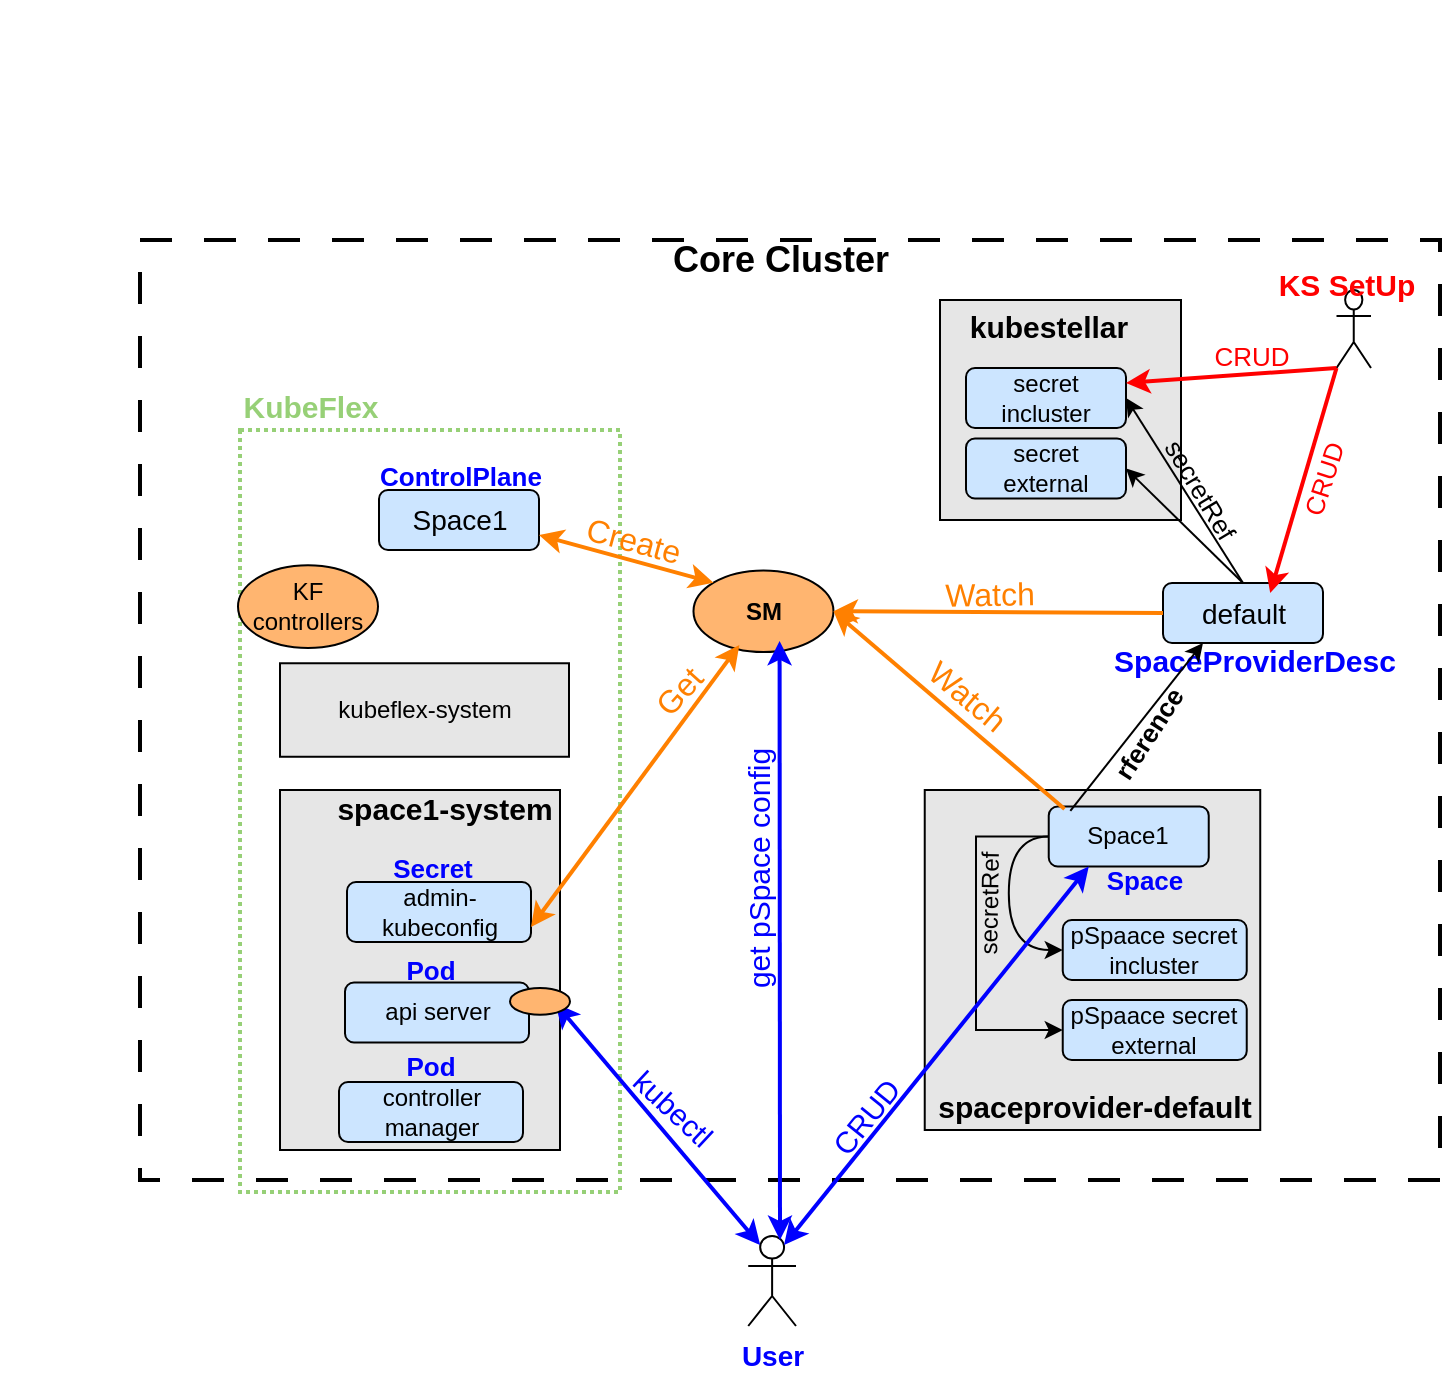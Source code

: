 <mxfile>
    <diagram name="KS-SF-KF" id="Qh9ZCA5JhfLbhYK4Iaf5">
        <mxGraphModel dx="766" dy="375" grid="1" gridSize="10" guides="1" tooltips="1" connect="1" arrows="1" fold="1" page="1" pageScale="1" pageWidth="850" pageHeight="1100" background="none" backgroundImage="{&quot;src&quot;:&quot;data:page/id,_mvX0qH5zpSdOnWvfO0N&quot;}" math="0" shadow="0">
            <root>
                <mxCell id="0"/>
                <mxCell id="1" parent="0"/>
                <mxCell id="gDVnOXoxCM_DJyfiAUOH-1" value="" style="whiteSpace=wrap;html=1;fillColor=none;strokeWidth=2;dashed=1;dashPattern=8 8;" parent="1" vertex="1">
                    <mxGeometry x="70" y="120" width="650" height="470" as="geometry"/>
                </mxCell>
                <mxCell id="KfB7gppa0Ach2GWZeGnR-110" value="" style="whiteSpace=wrap;html=1;fillColor=none;strokeWidth=2;dashed=1;dashPattern=1 1;strokeColor=#97D077;" parent="1" vertex="1">
                    <mxGeometry x="120" y="215" width="190" height="381" as="geometry"/>
                </mxCell>
                <mxCell id="gDVnOXoxCM_DJyfiAUOH-19" value="&lt;font style=&quot;font-size: 18px;&quot;&gt;Core Cluster&lt;/font&gt;" style="text;strokeColor=none;fillColor=none;html=1;fontSize=18;fontStyle=1;verticalAlign=middle;align=center;" parent="1" vertex="1">
                    <mxGeometry x="340" y="110" width="100" height="40" as="geometry"/>
                </mxCell>
                <mxCell id="KfB7gppa0Ach2GWZeGnR-1" value="" style="whiteSpace=wrap;html=1;fillColor=#E6E6E6;gradientColor=none;" parent="1" vertex="1">
                    <mxGeometry x="470" y="150" width="120.5" height="110" as="geometry"/>
                </mxCell>
                <mxCell id="KfB7gppa0Ach2GWZeGnR-2" value="&lt;font style=&quot;font-size: 15px;&quot;&gt;kubestellar&lt;/font&gt;" style="text;strokeColor=none;fillColor=none;html=1;fontSize=15;fontStyle=1;verticalAlign=middle;align=center;" parent="1" vertex="1">
                    <mxGeometry x="473.75" y="143" width="100" height="40" as="geometry"/>
                </mxCell>
                <mxCell id="KfB7gppa0Ach2GWZeGnR-3" value="&lt;font style=&quot;font-size: 14px;&quot;&gt;default&lt;/font&gt;" style="rounded=1;whiteSpace=wrap;html=1;fillColor=#CCE5FF;" parent="1" vertex="1">
                    <mxGeometry x="581.5" y="291.5" width="80" height="30" as="geometry"/>
                </mxCell>
                <mxCell id="KfB7gppa0Ach2GWZeGnR-4" value="secret&lt;br&gt;incluster" style="rounded=1;whiteSpace=wrap;html=1;fillColor=#CCE5FF;" parent="1" vertex="1">
                    <mxGeometry x="483" y="184" width="80" height="30" as="geometry"/>
                </mxCell>
                <mxCell id="KfB7gppa0Ach2GWZeGnR-5" style="edgeStyle=none;rounded=0;orthogonalLoop=1;jettySize=auto;html=1;exitX=1;exitY=0.5;exitDx=0;exitDy=0;startArrow=classic;startFill=1;entryX=0.5;entryY=0;entryDx=0;entryDy=0;endArrow=none;endFill=0;" parent="1" source="KfB7gppa0Ach2GWZeGnR-4" target="KfB7gppa0Ach2GWZeGnR-3" edge="1">
                    <mxGeometry relative="1" as="geometry">
                        <mxPoint x="993" y="116" as="sourcePoint"/>
                        <mxPoint x="633" y="184" as="targetPoint"/>
                    </mxGeometry>
                </mxCell>
                <mxCell id="KfB7gppa0Ach2GWZeGnR-6" value="secret&lt;br&gt;external" style="rounded=1;whiteSpace=wrap;html=1;fillColor=#CCE5FF;" parent="1" vertex="1">
                    <mxGeometry x="483" y="219.25" width="80" height="30" as="geometry"/>
                </mxCell>
                <mxCell id="KfB7gppa0Ach2GWZeGnR-7" style="edgeStyle=none;rounded=0;orthogonalLoop=1;jettySize=auto;html=1;exitX=1;exitY=0.5;exitDx=0;exitDy=0;startArrow=classic;startFill=1;entryX=0.5;entryY=0;entryDx=0;entryDy=0;endArrow=none;endFill=0;" parent="1" source="KfB7gppa0Ach2GWZeGnR-6" target="KfB7gppa0Ach2GWZeGnR-3" edge="1">
                    <mxGeometry relative="1" as="geometry">
                        <mxPoint x="573" y="209" as="sourcePoint"/>
                        <mxPoint x="638" y="193" as="targetPoint"/>
                    </mxGeometry>
                </mxCell>
                <mxCell id="KfB7gppa0Ach2GWZeGnR-8" value="" style="whiteSpace=wrap;html=1;fillColor=#E6E6E6;gradientColor=none;" parent="1" vertex="1">
                    <mxGeometry x="462.37" y="395" width="167.75" height="170" as="geometry"/>
                </mxCell>
                <mxCell id="KfB7gppa0Ach2GWZeGnR-22" style="edgeStyle=orthogonalEdgeStyle;curved=1;rounded=0;orthogonalLoop=1;jettySize=auto;html=1;exitX=0;exitY=0.5;exitDx=0;exitDy=0;entryX=0;entryY=0.5;entryDx=0;entryDy=0;" parent="1" source="KfB7gppa0Ach2GWZeGnR-12" target="KfB7gppa0Ach2GWZeGnR-17" edge="1">
                    <mxGeometry relative="1" as="geometry"/>
                </mxCell>
                <mxCell id="KfB7gppa0Ach2GWZeGnR-97" style="edgeStyle=orthogonalEdgeStyle;rounded=0;orthogonalLoop=1;jettySize=auto;html=1;exitX=0;exitY=0.5;exitDx=0;exitDy=0;entryX=0;entryY=0.5;entryDx=0;entryDy=0;" parent="1" source="KfB7gppa0Ach2GWZeGnR-12" target="KfB7gppa0Ach2GWZeGnR-19" edge="1">
                    <mxGeometry relative="1" as="geometry">
                        <Array as="points">
                            <mxPoint x="488" y="418"/>
                            <mxPoint x="488" y="515"/>
                        </Array>
                    </mxGeometry>
                </mxCell>
                <mxCell id="KfB7gppa0Ach2GWZeGnR-12" value="Space1" style="rounded=1;whiteSpace=wrap;html=1;fillColor=#CCE5FF;" parent="1" vertex="1">
                    <mxGeometry x="524.37" y="403.25" width="80" height="30" as="geometry"/>
                </mxCell>
                <mxCell id="KfB7gppa0Ach2GWZeGnR-17" value="pSpaace secret&lt;br&gt;incluster" style="rounded=1;whiteSpace=wrap;html=1;fillColor=#CCE5FF;" parent="1" vertex="1">
                    <mxGeometry x="531.37" y="460" width="92" height="30" as="geometry"/>
                </mxCell>
                <mxCell id="KfB7gppa0Ach2GWZeGnR-19" value="pSpaace secret&lt;br&gt;external" style="rounded=1;whiteSpace=wrap;html=1;fillColor=#CCE5FF;" parent="1" vertex="1">
                    <mxGeometry x="531.37" y="500" width="92" height="30" as="geometry"/>
                </mxCell>
                <mxCell id="KfB7gppa0Ach2GWZeGnR-25" value="&lt;font style=&quot;font-size: 13px; font-weight: normal;&quot;&gt;secretRef&lt;/font&gt;" style="text;strokeColor=none;fillColor=none;html=1;fontSize=13;fontStyle=1;verticalAlign=middle;align=center;rotation=59;" parent="1" vertex="1">
                    <mxGeometry x="549.75" y="224.409" width="100" height="40" as="geometry"/>
                </mxCell>
                <mxCell id="KfB7gppa0Ach2GWZeGnR-34" value="&lt;font style=&quot;font-size: 15px;&quot;&gt;spaceprovider-default&lt;/font&gt;" style="text;strokeColor=none;fillColor=none;html=1;fontSize=15;fontStyle=1;verticalAlign=middle;align=center;" parent="1" vertex="1">
                    <mxGeometry x="497.37" y="533" width="100" height="40" as="geometry"/>
                </mxCell>
                <mxCell id="KfB7gppa0Ach2GWZeGnR-35" value="&lt;font color=&quot;#0000ff&quot; style=&quot;font-size: 15px;&quot;&gt;SpaceProviderDesc&lt;/font&gt;" style="text;strokeColor=none;fillColor=none;html=1;fontSize=15;fontStyle=1;verticalAlign=middle;align=center;" parent="1" vertex="1">
                    <mxGeometry x="577.37" y="310" width="100" height="40" as="geometry"/>
                </mxCell>
                <mxCell id="KfB7gppa0Ach2GWZeGnR-36" value="&lt;font style=&quot;font-size: 13px;&quot;&gt;rference&lt;br style=&quot;font-size: 13px;&quot;&gt;&lt;/font&gt;" style="text;strokeColor=none;fillColor=none;html=1;fontSize=13;fontStyle=1;verticalAlign=middle;align=center;rotation=303;" parent="1" vertex="1">
                    <mxGeometry x="524" y="347" width="100" height="40" as="geometry"/>
                </mxCell>
                <mxCell id="KfB7gppa0Ach2GWZeGnR-38" value="&lt;font color=&quot;#0000ff&quot; style=&quot;font-size: 13px;&quot;&gt;Space&lt;/font&gt;" style="text;strokeColor=none;fillColor=none;html=1;fontSize=13;fontStyle=1;verticalAlign=middle;align=center;" parent="1" vertex="1">
                    <mxGeometry x="522.62" y="420" width="99.5" height="39" as="geometry"/>
                </mxCell>
                <mxCell id="KfB7gppa0Ach2GWZeGnR-40" value="&lt;font style=&quot;font-size: 14px;&quot;&gt;Space1&lt;/font&gt;" style="rounded=1;whiteSpace=wrap;html=1;fillColor=#CCE5FF;" parent="1" vertex="1">
                    <mxGeometry x="189.5" y="245" width="80" height="30" as="geometry"/>
                </mxCell>
                <mxCell id="KfB7gppa0Ach2GWZeGnR-41" value="&lt;font color=&quot;#0000ff&quot; style=&quot;font-size: 13px;&quot;&gt;ControlPlane&lt;/font&gt;" style="text;strokeColor=none;fillColor=none;html=1;fontSize=13;fontStyle=1;verticalAlign=middle;align=center;" parent="1" vertex="1">
                    <mxGeometry x="179.5" y="218" width="100" height="40" as="geometry"/>
                </mxCell>
                <mxCell id="KfB7gppa0Ach2GWZeGnR-43" value="&lt;font style=&quot;font-size: 15px; font-weight: normal;&quot;&gt;get pSpace config&lt;/font&gt;" style="text;strokeColor=none;fillColor=none;html=1;fontSize=15;fontStyle=1;verticalAlign=middle;align=center;whiteSpace=wrap;rotation=-90;fontColor=#0000FF;" parent="1" vertex="1">
                    <mxGeometry x="304" y="414" width="150" height="40" as="geometry"/>
                </mxCell>
                <mxCell id="KfB7gppa0Ach2GWZeGnR-44" value="kubeflex-system" style="whiteSpace=wrap;html=1;fillColor=#E6E6E6;gradientColor=none;" parent="1" vertex="1">
                    <mxGeometry x="140" y="331.63" width="144.5" height="46.75" as="geometry"/>
                </mxCell>
                <mxCell id="KfB7gppa0Ach2GWZeGnR-46" value="&lt;b&gt;SM&lt;/b&gt;" style="ellipse;whiteSpace=wrap;html=1;fillColor=#FFB570;" parent="1" vertex="1">
                    <mxGeometry x="346.74" y="285.25" width="70" height="40.75" as="geometry"/>
                </mxCell>
                <mxCell id="gDVnOXoxCM_DJyfiAUOH-43" style="edgeStyle=none;rounded=0;orthogonalLoop=1;jettySize=auto;html=1;exitX=1;exitY=0.5;exitDx=0;exitDy=0;startArrow=classic;startFill=1;fillColor=#e1d5e7;strokeColor=#FF8000;strokeWidth=2;entryX=0.099;entryY=0.04;entryDx=0;entryDy=0;entryPerimeter=0;endArrow=none;endFill=0;" parent="1" source="KfB7gppa0Ach2GWZeGnR-46" target="KfB7gppa0Ach2GWZeGnR-12" edge="1">
                    <mxGeometry relative="1" as="geometry">
                        <mxPoint x="184" y="223.75" as="sourcePoint"/>
                        <mxPoint x="530" y="410" as="targetPoint"/>
                    </mxGeometry>
                </mxCell>
                <mxCell id="KfB7gppa0Ach2GWZeGnR-49" value="&lt;font color=&quot;#0000ff&quot; style=&quot;font-size: 14px;&quot;&gt;&lt;b&gt;User&lt;/b&gt;&lt;/font&gt;" style="shape=umlActor;verticalLabelPosition=bottom;verticalAlign=top;html=1;outlineConnect=0;" parent="1" vertex="1">
                    <mxGeometry x="374.12" y="618" width="23.88" height="45" as="geometry"/>
                </mxCell>
                <mxCell id="KfB7gppa0Ach2GWZeGnR-52" value="" style="whiteSpace=wrap;html=1;fillColor=#E6E6E6;gradientColor=none;" parent="1" vertex="1">
                    <mxGeometry x="140" y="395" width="140" height="180" as="geometry"/>
                </mxCell>
                <mxCell id="KfB7gppa0Ach2GWZeGnR-53" value="&lt;font style=&quot;font-size: 15px;&quot;&gt;space1-system&lt;/font&gt;" style="text;strokeColor=none;fillColor=none;html=1;fontSize=15;fontStyle=1;verticalAlign=middle;align=center;" parent="1" vertex="1">
                    <mxGeometry x="172" y="384.25" width="100" height="40" as="geometry"/>
                </mxCell>
                <mxCell id="KfB7gppa0Ach2GWZeGnR-54" style="edgeStyle=none;rounded=0;orthogonalLoop=1;jettySize=auto;html=1;startArrow=classic;startFill=1;fillColor=#e1d5e7;strokeColor=#0000FF;strokeWidth=2;entryX=0.25;entryY=1;entryDx=0;entryDy=0;exitX=0.75;exitY=0.1;exitDx=0;exitDy=0;exitPerimeter=0;" parent="1" source="KfB7gppa0Ach2GWZeGnR-49" target="KfB7gppa0Ach2GWZeGnR-12" edge="1">
                    <mxGeometry relative="1" as="geometry">
                        <mxPoint x="540" y="630" as="sourcePoint"/>
                        <mxPoint x="142" y="266" as="targetPoint"/>
                    </mxGeometry>
                </mxCell>
                <mxCell id="KfB7gppa0Ach2GWZeGnR-56" value="KF controllers" style="ellipse;whiteSpace=wrap;html=1;fillColor=#FFB570;" parent="1" vertex="1">
                    <mxGeometry x="119" y="282.62" width="70" height="41.38" as="geometry"/>
                </mxCell>
                <mxCell id="KfB7gppa0Ach2GWZeGnR-59" value="&lt;font style=&quot;font-size: 15px; font-weight: normal;&quot;&gt;kubectl&lt;/font&gt;" style="text;strokeColor=none;fillColor=none;html=1;fontSize=15;fontStyle=1;verticalAlign=middle;align=center;whiteSpace=wrap;rotation=43;fontColor=#0000FF;" parent="1" vertex="1">
                    <mxGeometry x="297" y="534" width="80" height="40" as="geometry"/>
                </mxCell>
                <mxCell id="KfB7gppa0Ach2GWZeGnR-60" style="edgeStyle=none;rounded=0;orthogonalLoop=1;jettySize=auto;html=1;startArrow=classic;startFill=1;entryX=1;entryY=0.75;entryDx=0;entryDy=0;fillColor=#e1d5e7;strokeColor=#FF8000;strokeWidth=2;exitX=0;exitY=0;exitDx=0;exitDy=0;" parent="1" source="KfB7gppa0Ach2GWZeGnR-46" target="KfB7gppa0Ach2GWZeGnR-40" edge="1">
                    <mxGeometry relative="1" as="geometry">
                        <mxPoint x="49" y="330" as="sourcePoint"/>
                        <mxPoint x="196" y="274" as="targetPoint"/>
                    </mxGeometry>
                </mxCell>
                <mxCell id="KfB7gppa0Ach2GWZeGnR-61" value="&lt;font style=&quot;font-size: 16px; font-weight: normal;&quot;&gt;Create&lt;/font&gt;" style="text;strokeColor=none;fillColor=none;html=1;fontSize=16;fontStyle=1;verticalAlign=middle;align=center;whiteSpace=wrap;rotation=15;fontColor=#FF8000;" parent="1" vertex="1">
                    <mxGeometry x="276.5" y="250.25" width="80" height="40" as="geometry"/>
                </mxCell>
                <mxCell id="KfB7gppa0Ach2GWZeGnR-62" value="admin-kubeconfig" style="rounded=1;whiteSpace=wrap;html=1;fillColor=#CCE5FF;" parent="1" vertex="1">
                    <mxGeometry x="173.5" y="441" width="92" height="30" as="geometry"/>
                </mxCell>
                <mxCell id="KfB7gppa0Ach2GWZeGnR-63" value="&lt;font color=&quot;#0000ff&quot; style=&quot;font-size: 13px;&quot;&gt;Secret&lt;/font&gt;" style="text;strokeColor=none;fillColor=none;html=1;fontSize=13;fontStyle=1;verticalAlign=middle;align=center;" parent="1" vertex="1">
                    <mxGeometry x="165.5" y="414" width="100" height="40" as="geometry"/>
                </mxCell>
                <mxCell id="KfB7gppa0Ach2GWZeGnR-65" style="edgeStyle=none;rounded=0;orthogonalLoop=1;jettySize=auto;html=1;exitX=0.328;exitY=0.913;exitDx=0;exitDy=0;startArrow=classic;startFill=1;entryX=1;entryY=0.75;entryDx=0;entryDy=0;fillColor=#e1d5e7;strokeColor=#FF8000;strokeWidth=2;exitPerimeter=0;" parent="1" source="KfB7gppa0Ach2GWZeGnR-46" target="KfB7gppa0Ach2GWZeGnR-62" edge="1">
                    <mxGeometry relative="1" as="geometry">
                        <mxPoint x="265" y="302" as="sourcePoint"/>
                        <mxPoint x="522" y="446" as="targetPoint"/>
                    </mxGeometry>
                </mxCell>
                <mxCell id="KfB7gppa0Ach2GWZeGnR-66" value="&lt;font style=&quot;font-size: 16px; font-weight: normal;&quot;&gt;Get&lt;br style=&quot;font-size: 16px;&quot;&gt;&lt;br style=&quot;font-size: 16px;&quot;&gt;&lt;/font&gt;" style="text;strokeColor=none;fillColor=none;html=1;fontSize=16;fontStyle=1;verticalAlign=middle;align=center;whiteSpace=wrap;rotation=312;fontColor=#FF8000;" parent="1" vertex="1">
                    <mxGeometry x="307" y="330" width="80" height="44.25" as="geometry"/>
                </mxCell>
                <mxCell id="KfB7gppa0Ach2GWZeGnR-78" value="&lt;span style=&quot;font-weight: 400;&quot;&gt;CRUD&lt;/span&gt;" style="text;strokeColor=none;fillColor=none;html=1;fontSize=15;fontStyle=1;verticalAlign=middle;align=center;whiteSpace=wrap;rotation=-51;fontColor=#0000FF;" parent="1" vertex="1">
                    <mxGeometry x="393" y="538.25" width="80" height="40" as="geometry"/>
                </mxCell>
                <mxCell id="KfB7gppa0Ach2GWZeGnR-80" value="" style="shape=umlActor;verticalLabelPosition=bottom;verticalAlign=top;html=1;outlineConnect=0;labelBackgroundColor=default;" parent="1" vertex="1">
                    <mxGeometry x="668.25" y="145" width="17.25" height="39" as="geometry"/>
                </mxCell>
                <mxCell id="KfB7gppa0Ach2GWZeGnR-81" style="edgeStyle=none;rounded=0;orthogonalLoop=1;jettySize=auto;html=1;startArrow=none;startFill=0;entryX=0.67;entryY=0.165;entryDx=0;entryDy=0;fillColor=#e1d5e7;strokeColor=#FF0000;strokeWidth=2;exitX=0;exitY=1;exitDx=0;exitDy=0;exitPerimeter=0;entryPerimeter=0;" parent="1" source="KfB7gppa0Ach2GWZeGnR-80" target="KfB7gppa0Ach2GWZeGnR-3" edge="1">
                    <mxGeometry relative="1" as="geometry">
                        <mxPoint x="682" y="420" as="sourcePoint"/>
                        <mxPoint x="390" y="316" as="targetPoint"/>
                    </mxGeometry>
                </mxCell>
                <mxCell id="KfB7gppa0Ach2GWZeGnR-85" value="&lt;span style=&quot;font-weight: 400; font-size: 13px;&quot;&gt;CRUD&lt;/span&gt;" style="text;strokeColor=none;fillColor=none;html=1;fontSize=13;fontStyle=1;verticalAlign=middle;align=center;whiteSpace=wrap;rotation=-72;fontColor=#FF0000;" parent="1" vertex="1">
                    <mxGeometry x="622.12" y="219.25" width="80" height="40" as="geometry"/>
                </mxCell>
                <mxCell id="KfB7gppa0Ach2GWZeGnR-87" style="edgeStyle=none;rounded=0;orthogonalLoop=1;jettySize=auto;html=1;exitX=1;exitY=0.5;exitDx=0;exitDy=0;startArrow=classic;startFill=1;fillColor=#e1d5e7;strokeColor=#FF8000;strokeWidth=2;entryX=0;entryY=0.5;entryDx=0;entryDy=0;endArrow=none;endFill=0;" parent="1" source="KfB7gppa0Ach2GWZeGnR-46" target="KfB7gppa0Ach2GWZeGnR-3" edge="1">
                    <mxGeometry relative="1" as="geometry">
                        <mxPoint x="445" y="285" as="sourcePoint"/>
                        <mxPoint x="580" y="306" as="targetPoint"/>
                    </mxGeometry>
                </mxCell>
                <mxCell id="KfB7gppa0Ach2GWZeGnR-90" value="&lt;font style=&quot;font-size: 16px; font-weight: normal;&quot;&gt;Watch&lt;br style=&quot;font-size: 16px;&quot;&gt;&lt;/font&gt;" style="text;strokeColor=none;fillColor=none;html=1;fontSize=16;fontStyle=1;verticalAlign=middle;align=center;whiteSpace=wrap;rotation=-1;fontColor=#FF8000;" parent="1" vertex="1">
                    <mxGeometry x="455" y="277.25" width="80" height="40" as="geometry"/>
                </mxCell>
                <mxCell id="KfB7gppa0Ach2GWZeGnR-28" value="&lt;font style=&quot;font-size: 12px; font-weight: normal;&quot;&gt;secretRef&lt;/font&gt;" style="text;strokeColor=none;fillColor=none;html=1;fontSize=12;fontStyle=1;verticalAlign=middle;align=center;rotation=-89;" parent="1" vertex="1">
                    <mxGeometry x="445" y="432" width="100" height="40" as="geometry"/>
                </mxCell>
                <mxCell id="KfB7gppa0Ach2GWZeGnR-99" style="edgeStyle=none;rounded=0;orthogonalLoop=1;jettySize=auto;html=1;startArrow=none;startFill=0;entryX=1;entryY=0.25;entryDx=0;entryDy=0;fillColor=#e1d5e7;strokeColor=#FF0000;strokeWidth=2;endArrow=classic;endFill=1;exitX=0;exitY=1;exitDx=0;exitDy=0;exitPerimeter=0;" parent="1" source="KfB7gppa0Ach2GWZeGnR-80" target="KfB7gppa0Ach2GWZeGnR-4" edge="1">
                    <mxGeometry relative="1" as="geometry">
                        <mxPoint x="670" y="190" as="sourcePoint"/>
                        <mxPoint x="645" y="306" as="targetPoint"/>
                    </mxGeometry>
                </mxCell>
                <mxCell id="KfB7gppa0Ach2GWZeGnR-100" value="&lt;span style=&quot;font-weight: 400; font-size: 13px;&quot;&gt;CRUD&lt;/span&gt;" style="text;strokeColor=none;fillColor=none;html=1;fontSize=13;fontStyle=1;verticalAlign=middle;align=center;whiteSpace=wrap;rotation=0;fontColor=#FF0000;" parent="1" vertex="1">
                    <mxGeometry x="585.5" y="158" width="80" height="40" as="geometry"/>
                </mxCell>
                <mxCell id="KfB7gppa0Ach2GWZeGnR-14" style="edgeStyle=none;rounded=0;orthogonalLoop=1;jettySize=auto;html=1;startArrow=classic;startFill=1;endArrow=none;endFill=0;exitX=0.25;exitY=1;exitDx=0;exitDy=0;entryX=0.135;entryY=0.072;entryDx=0;entryDy=0;entryPerimeter=0;" parent="1" source="KfB7gppa0Ach2GWZeGnR-3" target="KfB7gppa0Ach2GWZeGnR-12" edge="1">
                    <mxGeometry relative="1" as="geometry">
                        <mxPoint x="652" y="310" as="sourcePoint"/>
                        <mxPoint x="580" y="403" as="targetPoint"/>
                    </mxGeometry>
                </mxCell>
                <mxCell id="KfB7gppa0Ach2GWZeGnR-103" value="&lt;font color=&quot;#ff0000&quot; style=&quot;font-size: 15px;&quot;&gt;KS SetUp&lt;/font&gt;" style="text;strokeColor=none;fillColor=none;html=1;fontSize=15;fontStyle=1;verticalAlign=middle;align=center;" parent="1" vertex="1">
                    <mxGeometry x="623.37" y="122" width="100" height="40" as="geometry"/>
                </mxCell>
                <mxCell id="KfB7gppa0Ach2GWZeGnR-106" value="api server" style="rounded=1;whiteSpace=wrap;html=1;fillColor=#CCE5FF;" parent="1" vertex="1">
                    <mxGeometry x="172.5" y="491.25" width="92" height="30" as="geometry"/>
                </mxCell>
                <mxCell id="KfB7gppa0Ach2GWZeGnR-107" value="controller manager" style="rounded=1;whiteSpace=wrap;html=1;fillColor=#CCE5FF;" parent="1" vertex="1">
                    <mxGeometry x="169.5" y="541" width="92" height="30" as="geometry"/>
                </mxCell>
                <mxCell id="KfB7gppa0Ach2GWZeGnR-108" value="&lt;font color=&quot;#0000ff&quot; style=&quot;font-size: 13px;&quot;&gt;Pod&lt;/font&gt;" style="text;strokeColor=none;fillColor=none;html=1;fontSize=13;fontStyle=1;verticalAlign=middle;align=center;" parent="1" vertex="1">
                    <mxGeometry x="164.5" y="465" width="100" height="40" as="geometry"/>
                </mxCell>
                <mxCell id="KfB7gppa0Ach2GWZeGnR-109" value="&lt;font color=&quot;#0000ff&quot; style=&quot;font-size: 13px;&quot;&gt;Pod&lt;/font&gt;" style="text;strokeColor=none;fillColor=none;html=1;fontSize=13;fontStyle=1;verticalAlign=middle;align=center;" parent="1" vertex="1">
                    <mxGeometry x="164.5" y="513.25" width="100" height="40" as="geometry"/>
                </mxCell>
                <mxCell id="KfB7gppa0Ach2GWZeGnR-111" value="&lt;font style=&quot;font-size: 15px;&quot;&gt;KubeFlex&lt;/font&gt;" style="text;strokeColor=none;fillColor=none;html=1;fontSize=15;fontStyle=1;verticalAlign=middle;align=center;fontColor=#97D077;" parent="1" vertex="1">
                    <mxGeometry x="105" y="182.62" width="100" height="40" as="geometry"/>
                </mxCell>
                <mxCell id="KfB7gppa0Ach2GWZeGnR-112" style="edgeStyle=none;rounded=0;orthogonalLoop=1;jettySize=auto;html=1;startArrow=classic;startFill=1;entryX=0.615;entryY=0.864;entryDx=0;entryDy=0;fillColor=#e1d5e7;strokeColor=#0000FF;strokeWidth=2;entryPerimeter=0;" parent="1" target="KfB7gppa0Ach2GWZeGnR-46" edge="1">
                    <mxGeometry relative="1" as="geometry">
                        <mxPoint x="390" y="620" as="sourcePoint"/>
                        <mxPoint x="391" y="336" as="targetPoint"/>
                    </mxGeometry>
                </mxCell>
                <mxCell id="KfB7gppa0Ach2GWZeGnR-50" style="edgeStyle=none;rounded=0;orthogonalLoop=1;jettySize=auto;html=1;startArrow=classic;startFill=1;fillColor=#e1d5e7;strokeColor=#0000FF;strokeWidth=2;exitX=0.25;exitY=0.1;exitDx=0;exitDy=0;exitPerimeter=0;entryX=0.984;entryY=0.593;entryDx=0;entryDy=0;entryPerimeter=0;" parent="1" source="KfB7gppa0Ach2GWZeGnR-49" target="KfB7gppa0Ach2GWZeGnR-52" edge="1">
                    <mxGeometry relative="1" as="geometry">
                        <mxPoint x="212" y="266" as="sourcePoint"/>
                        <mxPoint x="260" y="510" as="targetPoint"/>
                    </mxGeometry>
                </mxCell>
                <mxCell id="KfB7gppa0Ach2GWZeGnR-114" value="" style="ellipse;whiteSpace=wrap;html=1;fillColor=#FFB570;" parent="1" vertex="1">
                    <mxGeometry x="255" y="494" width="30" height="13.38" as="geometry"/>
                </mxCell>
                <mxCell id="2" value="&lt;font style=&quot;font-size: 16px; font-weight: normal;&quot;&gt;Watch&lt;br style=&quot;font-size: 16px;&quot;&gt;&lt;/font&gt;" style="text;strokeColor=none;fillColor=none;html=1;fontSize=16;fontStyle=1;verticalAlign=middle;align=center;whiteSpace=wrap;rotation=40;fontColor=#FF8000;" parent="1" vertex="1">
                    <mxGeometry x="444" y="328" width="80" height="40" as="geometry"/>
                </mxCell>
            </root>
        </mxGraphModel>
    </diagram>
</mxfile>